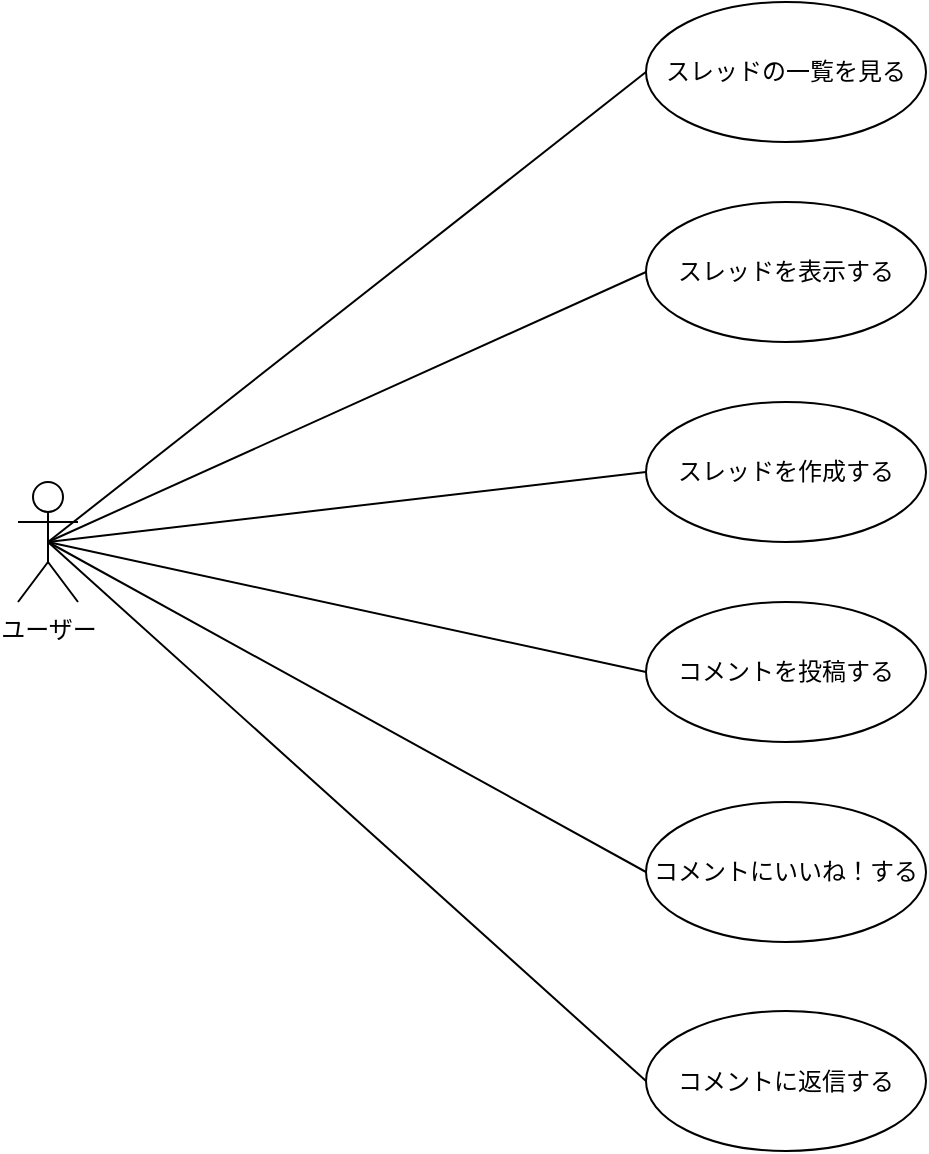 <mxfile>
    <diagram id="1VWVXTbFoTp7koK2zGMd" name="Page-1">
        <mxGraphModel dx="346" dy="239" grid="1" gridSize="10" guides="1" tooltips="1" connect="1" arrows="1" fold="1" page="1" pageScale="1" pageWidth="827" pageHeight="1169" math="0" shadow="0">
            <root>
                <mxCell id="0"/>
                <mxCell id="1" parent="0"/>
                <mxCell id="2" value="ユーザー" style="shape=umlActor;verticalLabelPosition=bottom;verticalAlign=top;html=1;outlineConnect=0;" parent="1" vertex="1">
                    <mxGeometry x="30" y="260" width="30" height="60" as="geometry"/>
                </mxCell>
                <mxCell id="3" value="スレッドの一覧を見る" style="ellipse;whiteSpace=wrap;html=1;" parent="1" vertex="1">
                    <mxGeometry x="344" y="20" width="140" height="70" as="geometry"/>
                </mxCell>
                <mxCell id="4" value="スレッドを表示する" style="ellipse;whiteSpace=wrap;html=1;" parent="1" vertex="1">
                    <mxGeometry x="344" y="120" width="140" height="70" as="geometry"/>
                </mxCell>
                <mxCell id="5" value="スレッドを作成する" style="ellipse;whiteSpace=wrap;html=1;" parent="1" vertex="1">
                    <mxGeometry x="344" y="220" width="140" height="70" as="geometry"/>
                </mxCell>
                <mxCell id="6" value="コメントを投稿する" style="ellipse;whiteSpace=wrap;html=1;" parent="1" vertex="1">
                    <mxGeometry x="344" y="320" width="140" height="70" as="geometry"/>
                </mxCell>
                <mxCell id="7" value="コメントにいいね！する" style="ellipse;whiteSpace=wrap;html=1;" parent="1" vertex="1">
                    <mxGeometry x="344" y="420" width="140" height="70" as="geometry"/>
                </mxCell>
                <mxCell id="8" value="コメントに返信する" style="ellipse;whiteSpace=wrap;html=1;" parent="1" vertex="1">
                    <mxGeometry x="344" y="524.5" width="140" height="70" as="geometry"/>
                </mxCell>
                <mxCell id="12" value="" style="endArrow=none;html=1;entryX=0;entryY=0.5;entryDx=0;entryDy=0;exitX=0.5;exitY=0.5;exitDx=0;exitDy=0;exitPerimeter=0;" parent="1" source="2" target="3" edge="1">
                    <mxGeometry width="50" height="50" relative="1" as="geometry">
                        <mxPoint x="55" y="150" as="sourcePoint"/>
                        <mxPoint x="460" y="210" as="targetPoint"/>
                    </mxGeometry>
                </mxCell>
                <mxCell id="13" value="" style="endArrow=none;html=1;exitX=0.5;exitY=0.5;exitDx=0;exitDy=0;exitPerimeter=0;entryX=0;entryY=0.5;entryDx=0;entryDy=0;" parent="1" edge="1" target="4" source="2">
                    <mxGeometry width="50" height="50" relative="1" as="geometry">
                        <mxPoint x="55" y="375" as="sourcePoint"/>
                        <mxPoint x="120" y="340" as="targetPoint"/>
                    </mxGeometry>
                </mxCell>
                <mxCell id="14" value="" style="endArrow=none;html=1;exitX=0.5;exitY=0.5;exitDx=0;exitDy=0;exitPerimeter=0;entryX=0;entryY=0.5;entryDx=0;entryDy=0;" edge="1" parent="1" source="2" target="8">
                    <mxGeometry width="50" height="50" relative="1" as="geometry">
                        <mxPoint x="65" y="160" as="sourcePoint"/>
                        <mxPoint x="130" y="620" as="targetPoint"/>
                    </mxGeometry>
                </mxCell>
                <mxCell id="15" value="" style="endArrow=none;html=1;exitX=0.5;exitY=0.5;exitDx=0;exitDy=0;exitPerimeter=0;entryX=0;entryY=0.5;entryDx=0;entryDy=0;" edge="1" parent="1" source="2" target="5">
                    <mxGeometry width="50" height="50" relative="1" as="geometry">
                        <mxPoint x="65" y="160" as="sourcePoint"/>
                        <mxPoint x="130" y="225" as="targetPoint"/>
                    </mxGeometry>
                </mxCell>
                <mxCell id="16" value="" style="endArrow=none;html=1;exitX=0.5;exitY=0.5;exitDx=0;exitDy=0;exitPerimeter=0;entryX=0;entryY=0.5;entryDx=0;entryDy=0;" edge="1" parent="1" source="2" target="7">
                    <mxGeometry width="50" height="50" relative="1" as="geometry">
                        <mxPoint x="65" y="160" as="sourcePoint"/>
                        <mxPoint x="130.0" y="629.5" as="targetPoint"/>
                    </mxGeometry>
                </mxCell>
                <mxCell id="17" value="" style="endArrow=none;html=1;exitX=0.5;exitY=0.5;exitDx=0;exitDy=0;exitPerimeter=0;entryX=0;entryY=0.5;entryDx=0;entryDy=0;" edge="1" parent="1" source="2" target="6">
                    <mxGeometry width="50" height="50" relative="1" as="geometry">
                        <mxPoint x="65" y="160" as="sourcePoint"/>
                        <mxPoint x="130" y="325" as="targetPoint"/>
                    </mxGeometry>
                </mxCell>
            </root>
        </mxGraphModel>
    </diagram>
</mxfile>